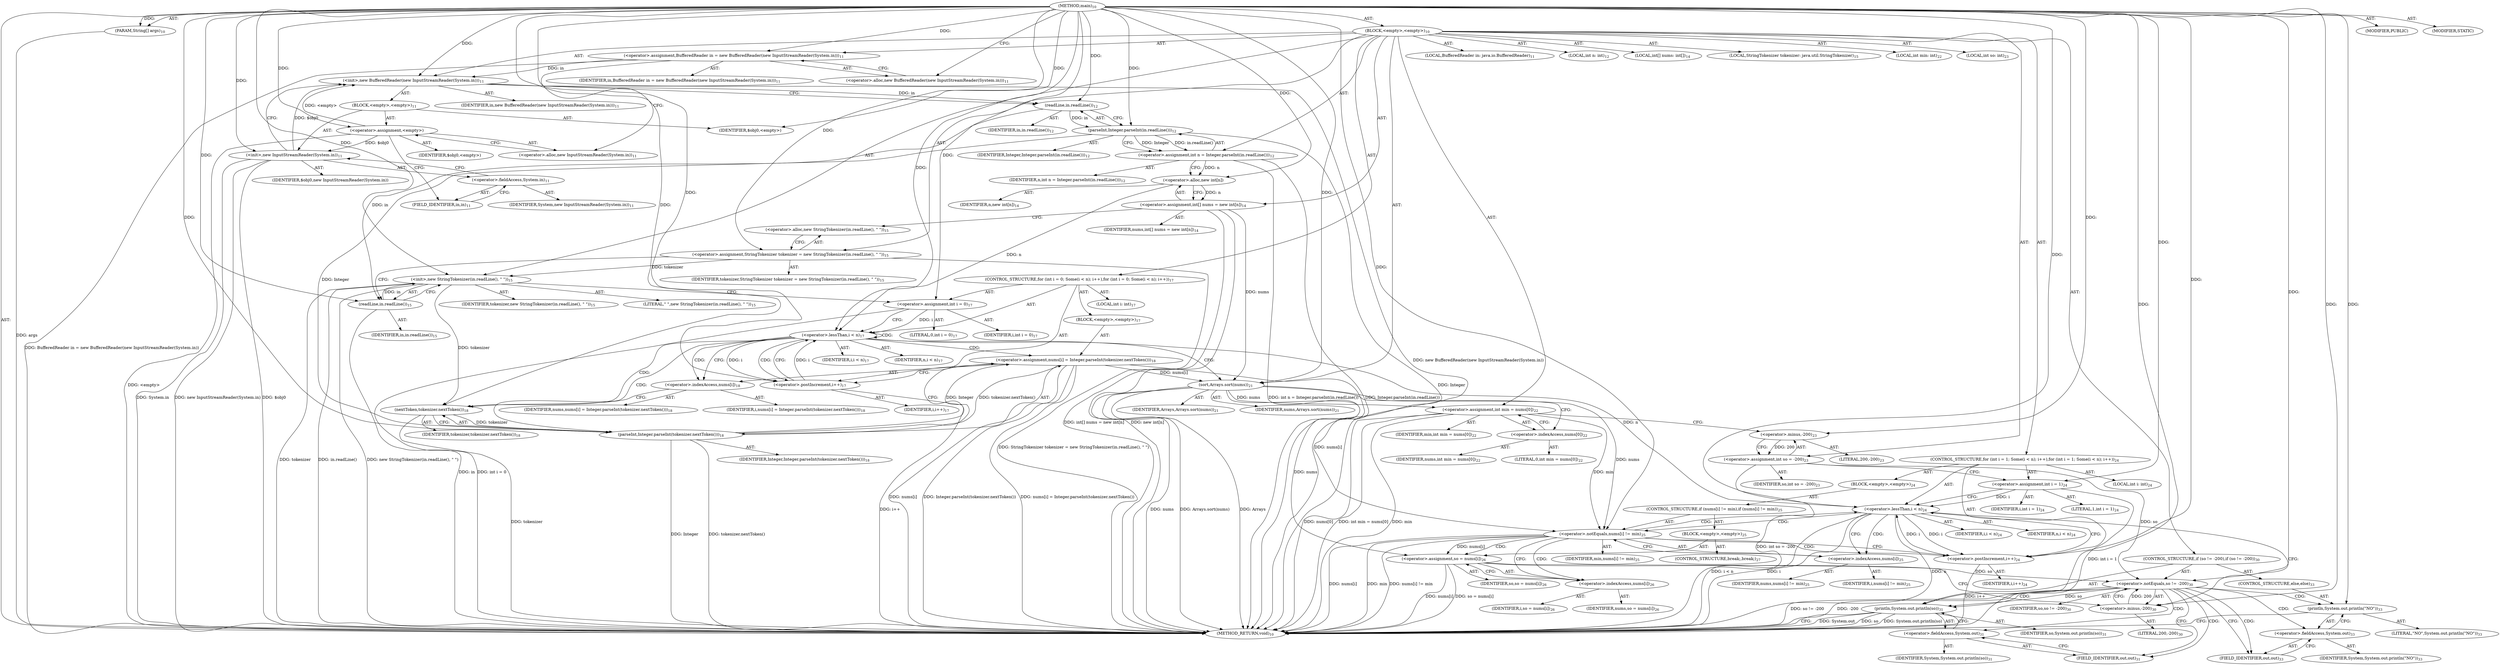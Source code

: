 digraph "main" {  
"21" [label = <(METHOD,main)<SUB>10</SUB>> ]
"22" [label = <(PARAM,String[] args)<SUB>10</SUB>> ]
"23" [label = <(BLOCK,&lt;empty&gt;,&lt;empty&gt;)<SUB>10</SUB>> ]
"4" [label = <(LOCAL,BufferedReader in: java.io.BufferedReader)<SUB>11</SUB>> ]
"24" [label = <(&lt;operator&gt;.assignment,BufferedReader in = new BufferedReader(new InputStreamReader(System.in)))<SUB>11</SUB>> ]
"25" [label = <(IDENTIFIER,in,BufferedReader in = new BufferedReader(new InputStreamReader(System.in)))<SUB>11</SUB>> ]
"26" [label = <(&lt;operator&gt;.alloc,new BufferedReader(new InputStreamReader(System.in)))<SUB>11</SUB>> ]
"27" [label = <(&lt;init&gt;,new BufferedReader(new InputStreamReader(System.in)))<SUB>11</SUB>> ]
"3" [label = <(IDENTIFIER,in,new BufferedReader(new InputStreamReader(System.in)))<SUB>11</SUB>> ]
"28" [label = <(BLOCK,&lt;empty&gt;,&lt;empty&gt;)<SUB>11</SUB>> ]
"29" [label = <(&lt;operator&gt;.assignment,&lt;empty&gt;)> ]
"30" [label = <(IDENTIFIER,$obj0,&lt;empty&gt;)> ]
"31" [label = <(&lt;operator&gt;.alloc,new InputStreamReader(System.in))<SUB>11</SUB>> ]
"32" [label = <(&lt;init&gt;,new InputStreamReader(System.in))<SUB>11</SUB>> ]
"33" [label = <(IDENTIFIER,$obj0,new InputStreamReader(System.in))> ]
"34" [label = <(&lt;operator&gt;.fieldAccess,System.in)<SUB>11</SUB>> ]
"35" [label = <(IDENTIFIER,System,new InputStreamReader(System.in))<SUB>11</SUB>> ]
"36" [label = <(FIELD_IDENTIFIER,in,in)<SUB>11</SUB>> ]
"37" [label = <(IDENTIFIER,$obj0,&lt;empty&gt;)> ]
"38" [label = <(LOCAL,int n: int)<SUB>12</SUB>> ]
"39" [label = <(&lt;operator&gt;.assignment,int n = Integer.parseInt(in.readLine()))<SUB>12</SUB>> ]
"40" [label = <(IDENTIFIER,n,int n = Integer.parseInt(in.readLine()))<SUB>12</SUB>> ]
"41" [label = <(parseInt,Integer.parseInt(in.readLine()))<SUB>12</SUB>> ]
"42" [label = <(IDENTIFIER,Integer,Integer.parseInt(in.readLine()))<SUB>12</SUB>> ]
"43" [label = <(readLine,in.readLine())<SUB>12</SUB>> ]
"44" [label = <(IDENTIFIER,in,in.readLine())<SUB>12</SUB>> ]
"45" [label = <(LOCAL,int[] nums: int[])<SUB>14</SUB>> ]
"46" [label = <(&lt;operator&gt;.assignment,int[] nums = new int[n])<SUB>14</SUB>> ]
"47" [label = <(IDENTIFIER,nums,int[] nums = new int[n])<SUB>14</SUB>> ]
"48" [label = <(&lt;operator&gt;.alloc,new int[n])> ]
"49" [label = <(IDENTIFIER,n,new int[n])<SUB>14</SUB>> ]
"6" [label = <(LOCAL,StringTokenizer tokenizer: java.util.StringTokenizer)<SUB>15</SUB>> ]
"50" [label = <(&lt;operator&gt;.assignment,StringTokenizer tokenizer = new StringTokenizer(in.readLine(), &quot; &quot;))<SUB>15</SUB>> ]
"51" [label = <(IDENTIFIER,tokenizer,StringTokenizer tokenizer = new StringTokenizer(in.readLine(), &quot; &quot;))<SUB>15</SUB>> ]
"52" [label = <(&lt;operator&gt;.alloc,new StringTokenizer(in.readLine(), &quot; &quot;))<SUB>15</SUB>> ]
"53" [label = <(&lt;init&gt;,new StringTokenizer(in.readLine(), &quot; &quot;))<SUB>15</SUB>> ]
"5" [label = <(IDENTIFIER,tokenizer,new StringTokenizer(in.readLine(), &quot; &quot;))<SUB>15</SUB>> ]
"54" [label = <(readLine,in.readLine())<SUB>15</SUB>> ]
"55" [label = <(IDENTIFIER,in,in.readLine())<SUB>15</SUB>> ]
"56" [label = <(LITERAL,&quot; &quot;,new StringTokenizer(in.readLine(), &quot; &quot;))<SUB>15</SUB>> ]
"57" [label = <(CONTROL_STRUCTURE,for (int i = 0; Some(i &lt; n); i++),for (int i = 0; Some(i &lt; n); i++))<SUB>17</SUB>> ]
"58" [label = <(LOCAL,int i: int)<SUB>17</SUB>> ]
"59" [label = <(&lt;operator&gt;.assignment,int i = 0)<SUB>17</SUB>> ]
"60" [label = <(IDENTIFIER,i,int i = 0)<SUB>17</SUB>> ]
"61" [label = <(LITERAL,0,int i = 0)<SUB>17</SUB>> ]
"62" [label = <(&lt;operator&gt;.lessThan,i &lt; n)<SUB>17</SUB>> ]
"63" [label = <(IDENTIFIER,i,i &lt; n)<SUB>17</SUB>> ]
"64" [label = <(IDENTIFIER,n,i &lt; n)<SUB>17</SUB>> ]
"65" [label = <(&lt;operator&gt;.postIncrement,i++)<SUB>17</SUB>> ]
"66" [label = <(IDENTIFIER,i,i++)<SUB>17</SUB>> ]
"67" [label = <(BLOCK,&lt;empty&gt;,&lt;empty&gt;)<SUB>17</SUB>> ]
"68" [label = <(&lt;operator&gt;.assignment,nums[i] = Integer.parseInt(tokenizer.nextToken()))<SUB>18</SUB>> ]
"69" [label = <(&lt;operator&gt;.indexAccess,nums[i])<SUB>18</SUB>> ]
"70" [label = <(IDENTIFIER,nums,nums[i] = Integer.parseInt(tokenizer.nextToken()))<SUB>18</SUB>> ]
"71" [label = <(IDENTIFIER,i,nums[i] = Integer.parseInt(tokenizer.nextToken()))<SUB>18</SUB>> ]
"72" [label = <(parseInt,Integer.parseInt(tokenizer.nextToken()))<SUB>18</SUB>> ]
"73" [label = <(IDENTIFIER,Integer,Integer.parseInt(tokenizer.nextToken()))<SUB>18</SUB>> ]
"74" [label = <(nextToken,tokenizer.nextToken())<SUB>18</SUB>> ]
"75" [label = <(IDENTIFIER,tokenizer,tokenizer.nextToken())<SUB>18</SUB>> ]
"76" [label = <(sort,Arrays.sort(nums))<SUB>21</SUB>> ]
"77" [label = <(IDENTIFIER,Arrays,Arrays.sort(nums))<SUB>21</SUB>> ]
"78" [label = <(IDENTIFIER,nums,Arrays.sort(nums))<SUB>21</SUB>> ]
"79" [label = <(LOCAL,int min: int)<SUB>22</SUB>> ]
"80" [label = <(&lt;operator&gt;.assignment,int min = nums[0])<SUB>22</SUB>> ]
"81" [label = <(IDENTIFIER,min,int min = nums[0])<SUB>22</SUB>> ]
"82" [label = <(&lt;operator&gt;.indexAccess,nums[0])<SUB>22</SUB>> ]
"83" [label = <(IDENTIFIER,nums,int min = nums[0])<SUB>22</SUB>> ]
"84" [label = <(LITERAL,0,int min = nums[0])<SUB>22</SUB>> ]
"85" [label = <(LOCAL,int so: int)<SUB>23</SUB>> ]
"86" [label = <(&lt;operator&gt;.assignment,int so = -200)<SUB>23</SUB>> ]
"87" [label = <(IDENTIFIER,so,int so = -200)<SUB>23</SUB>> ]
"88" [label = <(&lt;operator&gt;.minus,-200)<SUB>23</SUB>> ]
"89" [label = <(LITERAL,200,-200)<SUB>23</SUB>> ]
"90" [label = <(CONTROL_STRUCTURE,for (int i = 1; Some(i &lt; n); i++),for (int i = 1; Some(i &lt; n); i++))<SUB>24</SUB>> ]
"91" [label = <(LOCAL,int i: int)<SUB>24</SUB>> ]
"92" [label = <(&lt;operator&gt;.assignment,int i = 1)<SUB>24</SUB>> ]
"93" [label = <(IDENTIFIER,i,int i = 1)<SUB>24</SUB>> ]
"94" [label = <(LITERAL,1,int i = 1)<SUB>24</SUB>> ]
"95" [label = <(&lt;operator&gt;.lessThan,i &lt; n)<SUB>24</SUB>> ]
"96" [label = <(IDENTIFIER,i,i &lt; n)<SUB>24</SUB>> ]
"97" [label = <(IDENTIFIER,n,i &lt; n)<SUB>24</SUB>> ]
"98" [label = <(&lt;operator&gt;.postIncrement,i++)<SUB>24</SUB>> ]
"99" [label = <(IDENTIFIER,i,i++)<SUB>24</SUB>> ]
"100" [label = <(BLOCK,&lt;empty&gt;,&lt;empty&gt;)<SUB>24</SUB>> ]
"101" [label = <(CONTROL_STRUCTURE,if (nums[i] != min),if (nums[i] != min))<SUB>25</SUB>> ]
"102" [label = <(&lt;operator&gt;.notEquals,nums[i] != min)<SUB>25</SUB>> ]
"103" [label = <(&lt;operator&gt;.indexAccess,nums[i])<SUB>25</SUB>> ]
"104" [label = <(IDENTIFIER,nums,nums[i] != min)<SUB>25</SUB>> ]
"105" [label = <(IDENTIFIER,i,nums[i] != min)<SUB>25</SUB>> ]
"106" [label = <(IDENTIFIER,min,nums[i] != min)<SUB>25</SUB>> ]
"107" [label = <(BLOCK,&lt;empty&gt;,&lt;empty&gt;)<SUB>25</SUB>> ]
"108" [label = <(&lt;operator&gt;.assignment,so = nums[i])<SUB>26</SUB>> ]
"109" [label = <(IDENTIFIER,so,so = nums[i])<SUB>26</SUB>> ]
"110" [label = <(&lt;operator&gt;.indexAccess,nums[i])<SUB>26</SUB>> ]
"111" [label = <(IDENTIFIER,nums,so = nums[i])<SUB>26</SUB>> ]
"112" [label = <(IDENTIFIER,i,so = nums[i])<SUB>26</SUB>> ]
"113" [label = <(CONTROL_STRUCTURE,break;,break;)<SUB>27</SUB>> ]
"114" [label = <(CONTROL_STRUCTURE,if (so != -200),if (so != -200))<SUB>30</SUB>> ]
"115" [label = <(&lt;operator&gt;.notEquals,so != -200)<SUB>30</SUB>> ]
"116" [label = <(IDENTIFIER,so,so != -200)<SUB>30</SUB>> ]
"117" [label = <(&lt;operator&gt;.minus,-200)<SUB>30</SUB>> ]
"118" [label = <(LITERAL,200,-200)<SUB>30</SUB>> ]
"119" [label = <(println,System.out.println(so))<SUB>31</SUB>> ]
"120" [label = <(&lt;operator&gt;.fieldAccess,System.out)<SUB>31</SUB>> ]
"121" [label = <(IDENTIFIER,System,System.out.println(so))<SUB>31</SUB>> ]
"122" [label = <(FIELD_IDENTIFIER,out,out)<SUB>31</SUB>> ]
"123" [label = <(IDENTIFIER,so,System.out.println(so))<SUB>31</SUB>> ]
"124" [label = <(CONTROL_STRUCTURE,else,else)<SUB>33</SUB>> ]
"125" [label = <(println,System.out.println(&quot;NO&quot;))<SUB>33</SUB>> ]
"126" [label = <(&lt;operator&gt;.fieldAccess,System.out)<SUB>33</SUB>> ]
"127" [label = <(IDENTIFIER,System,System.out.println(&quot;NO&quot;))<SUB>33</SUB>> ]
"128" [label = <(FIELD_IDENTIFIER,out,out)<SUB>33</SUB>> ]
"129" [label = <(LITERAL,&quot;NO&quot;,System.out.println(&quot;NO&quot;))<SUB>33</SUB>> ]
"130" [label = <(MODIFIER,PUBLIC)> ]
"131" [label = <(MODIFIER,STATIC)> ]
"132" [label = <(METHOD_RETURN,void)<SUB>10</SUB>> ]
  "21" -> "22"  [ label = "AST: "] 
  "21" -> "23"  [ label = "AST: "] 
  "21" -> "130"  [ label = "AST: "] 
  "21" -> "131"  [ label = "AST: "] 
  "21" -> "132"  [ label = "AST: "] 
  "23" -> "4"  [ label = "AST: "] 
  "23" -> "24"  [ label = "AST: "] 
  "23" -> "27"  [ label = "AST: "] 
  "23" -> "38"  [ label = "AST: "] 
  "23" -> "39"  [ label = "AST: "] 
  "23" -> "45"  [ label = "AST: "] 
  "23" -> "46"  [ label = "AST: "] 
  "23" -> "6"  [ label = "AST: "] 
  "23" -> "50"  [ label = "AST: "] 
  "23" -> "53"  [ label = "AST: "] 
  "23" -> "57"  [ label = "AST: "] 
  "23" -> "76"  [ label = "AST: "] 
  "23" -> "79"  [ label = "AST: "] 
  "23" -> "80"  [ label = "AST: "] 
  "23" -> "85"  [ label = "AST: "] 
  "23" -> "86"  [ label = "AST: "] 
  "23" -> "90"  [ label = "AST: "] 
  "23" -> "114"  [ label = "AST: "] 
  "24" -> "25"  [ label = "AST: "] 
  "24" -> "26"  [ label = "AST: "] 
  "27" -> "3"  [ label = "AST: "] 
  "27" -> "28"  [ label = "AST: "] 
  "28" -> "29"  [ label = "AST: "] 
  "28" -> "32"  [ label = "AST: "] 
  "28" -> "37"  [ label = "AST: "] 
  "29" -> "30"  [ label = "AST: "] 
  "29" -> "31"  [ label = "AST: "] 
  "32" -> "33"  [ label = "AST: "] 
  "32" -> "34"  [ label = "AST: "] 
  "34" -> "35"  [ label = "AST: "] 
  "34" -> "36"  [ label = "AST: "] 
  "39" -> "40"  [ label = "AST: "] 
  "39" -> "41"  [ label = "AST: "] 
  "41" -> "42"  [ label = "AST: "] 
  "41" -> "43"  [ label = "AST: "] 
  "43" -> "44"  [ label = "AST: "] 
  "46" -> "47"  [ label = "AST: "] 
  "46" -> "48"  [ label = "AST: "] 
  "48" -> "49"  [ label = "AST: "] 
  "50" -> "51"  [ label = "AST: "] 
  "50" -> "52"  [ label = "AST: "] 
  "53" -> "5"  [ label = "AST: "] 
  "53" -> "54"  [ label = "AST: "] 
  "53" -> "56"  [ label = "AST: "] 
  "54" -> "55"  [ label = "AST: "] 
  "57" -> "58"  [ label = "AST: "] 
  "57" -> "59"  [ label = "AST: "] 
  "57" -> "62"  [ label = "AST: "] 
  "57" -> "65"  [ label = "AST: "] 
  "57" -> "67"  [ label = "AST: "] 
  "59" -> "60"  [ label = "AST: "] 
  "59" -> "61"  [ label = "AST: "] 
  "62" -> "63"  [ label = "AST: "] 
  "62" -> "64"  [ label = "AST: "] 
  "65" -> "66"  [ label = "AST: "] 
  "67" -> "68"  [ label = "AST: "] 
  "68" -> "69"  [ label = "AST: "] 
  "68" -> "72"  [ label = "AST: "] 
  "69" -> "70"  [ label = "AST: "] 
  "69" -> "71"  [ label = "AST: "] 
  "72" -> "73"  [ label = "AST: "] 
  "72" -> "74"  [ label = "AST: "] 
  "74" -> "75"  [ label = "AST: "] 
  "76" -> "77"  [ label = "AST: "] 
  "76" -> "78"  [ label = "AST: "] 
  "80" -> "81"  [ label = "AST: "] 
  "80" -> "82"  [ label = "AST: "] 
  "82" -> "83"  [ label = "AST: "] 
  "82" -> "84"  [ label = "AST: "] 
  "86" -> "87"  [ label = "AST: "] 
  "86" -> "88"  [ label = "AST: "] 
  "88" -> "89"  [ label = "AST: "] 
  "90" -> "91"  [ label = "AST: "] 
  "90" -> "92"  [ label = "AST: "] 
  "90" -> "95"  [ label = "AST: "] 
  "90" -> "98"  [ label = "AST: "] 
  "90" -> "100"  [ label = "AST: "] 
  "92" -> "93"  [ label = "AST: "] 
  "92" -> "94"  [ label = "AST: "] 
  "95" -> "96"  [ label = "AST: "] 
  "95" -> "97"  [ label = "AST: "] 
  "98" -> "99"  [ label = "AST: "] 
  "100" -> "101"  [ label = "AST: "] 
  "101" -> "102"  [ label = "AST: "] 
  "101" -> "107"  [ label = "AST: "] 
  "102" -> "103"  [ label = "AST: "] 
  "102" -> "106"  [ label = "AST: "] 
  "103" -> "104"  [ label = "AST: "] 
  "103" -> "105"  [ label = "AST: "] 
  "107" -> "108"  [ label = "AST: "] 
  "107" -> "113"  [ label = "AST: "] 
  "108" -> "109"  [ label = "AST: "] 
  "108" -> "110"  [ label = "AST: "] 
  "110" -> "111"  [ label = "AST: "] 
  "110" -> "112"  [ label = "AST: "] 
  "114" -> "115"  [ label = "AST: "] 
  "114" -> "119"  [ label = "AST: "] 
  "114" -> "124"  [ label = "AST: "] 
  "115" -> "116"  [ label = "AST: "] 
  "115" -> "117"  [ label = "AST: "] 
  "117" -> "118"  [ label = "AST: "] 
  "119" -> "120"  [ label = "AST: "] 
  "119" -> "123"  [ label = "AST: "] 
  "120" -> "121"  [ label = "AST: "] 
  "120" -> "122"  [ label = "AST: "] 
  "124" -> "125"  [ label = "AST: "] 
  "125" -> "126"  [ label = "AST: "] 
  "125" -> "129"  [ label = "AST: "] 
  "126" -> "127"  [ label = "AST: "] 
  "126" -> "128"  [ label = "AST: "] 
  "24" -> "31"  [ label = "CFG: "] 
  "27" -> "43"  [ label = "CFG: "] 
  "39" -> "48"  [ label = "CFG: "] 
  "46" -> "52"  [ label = "CFG: "] 
  "50" -> "54"  [ label = "CFG: "] 
  "53" -> "59"  [ label = "CFG: "] 
  "76" -> "82"  [ label = "CFG: "] 
  "80" -> "88"  [ label = "CFG: "] 
  "86" -> "92"  [ label = "CFG: "] 
  "26" -> "24"  [ label = "CFG: "] 
  "41" -> "39"  [ label = "CFG: "] 
  "48" -> "46"  [ label = "CFG: "] 
  "52" -> "50"  [ label = "CFG: "] 
  "54" -> "53"  [ label = "CFG: "] 
  "59" -> "62"  [ label = "CFG: "] 
  "62" -> "69"  [ label = "CFG: "] 
  "62" -> "76"  [ label = "CFG: "] 
  "65" -> "62"  [ label = "CFG: "] 
  "82" -> "80"  [ label = "CFG: "] 
  "88" -> "86"  [ label = "CFG: "] 
  "92" -> "95"  [ label = "CFG: "] 
  "95" -> "103"  [ label = "CFG: "] 
  "95" -> "117"  [ label = "CFG: "] 
  "98" -> "95"  [ label = "CFG: "] 
  "115" -> "122"  [ label = "CFG: "] 
  "115" -> "128"  [ label = "CFG: "] 
  "119" -> "132"  [ label = "CFG: "] 
  "29" -> "36"  [ label = "CFG: "] 
  "32" -> "27"  [ label = "CFG: "] 
  "43" -> "41"  [ label = "CFG: "] 
  "68" -> "65"  [ label = "CFG: "] 
  "117" -> "115"  [ label = "CFG: "] 
  "120" -> "119"  [ label = "CFG: "] 
  "125" -> "132"  [ label = "CFG: "] 
  "31" -> "29"  [ label = "CFG: "] 
  "34" -> "32"  [ label = "CFG: "] 
  "69" -> "74"  [ label = "CFG: "] 
  "72" -> "68"  [ label = "CFG: "] 
  "102" -> "110"  [ label = "CFG: "] 
  "102" -> "98"  [ label = "CFG: "] 
  "122" -> "120"  [ label = "CFG: "] 
  "126" -> "125"  [ label = "CFG: "] 
  "36" -> "34"  [ label = "CFG: "] 
  "74" -> "72"  [ label = "CFG: "] 
  "103" -> "102"  [ label = "CFG: "] 
  "108" -> "117"  [ label = "CFG: "] 
  "128" -> "126"  [ label = "CFG: "] 
  "110" -> "108"  [ label = "CFG: "] 
  "21" -> "26"  [ label = "CFG: "] 
  "22" -> "132"  [ label = "DDG: args"] 
  "24" -> "132"  [ label = "DDG: BufferedReader in = new BufferedReader(new InputStreamReader(System.in))"] 
  "29" -> "132"  [ label = "DDG: &lt;empty&gt;"] 
  "32" -> "132"  [ label = "DDG: $obj0"] 
  "32" -> "132"  [ label = "DDG: System.in"] 
  "32" -> "132"  [ label = "DDG: new InputStreamReader(System.in)"] 
  "27" -> "132"  [ label = "DDG: new BufferedReader(new InputStreamReader(System.in))"] 
  "41" -> "132"  [ label = "DDG: Integer"] 
  "39" -> "132"  [ label = "DDG: Integer.parseInt(in.readLine())"] 
  "39" -> "132"  [ label = "DDG: int n = Integer.parseInt(in.readLine())"] 
  "46" -> "132"  [ label = "DDG: new int[n]"] 
  "46" -> "132"  [ label = "DDG: int[] nums = new int[n]"] 
  "50" -> "132"  [ label = "DDG: StringTokenizer tokenizer = new StringTokenizer(in.readLine(), &quot; &quot;)"] 
  "53" -> "132"  [ label = "DDG: tokenizer"] 
  "54" -> "132"  [ label = "DDG: in"] 
  "53" -> "132"  [ label = "DDG: in.readLine()"] 
  "53" -> "132"  [ label = "DDG: new StringTokenizer(in.readLine(), &quot; &quot;)"] 
  "59" -> "132"  [ label = "DDG: int i = 0"] 
  "76" -> "132"  [ label = "DDG: nums"] 
  "76" -> "132"  [ label = "DDG: Arrays.sort(nums)"] 
  "80" -> "132"  [ label = "DDG: min"] 
  "80" -> "132"  [ label = "DDG: nums[0]"] 
  "80" -> "132"  [ label = "DDG: int min = nums[0]"] 
  "86" -> "132"  [ label = "DDG: int so = -200"] 
  "92" -> "132"  [ label = "DDG: int i = 1"] 
  "95" -> "132"  [ label = "DDG: i"] 
  "95" -> "132"  [ label = "DDG: n"] 
  "95" -> "132"  [ label = "DDG: i &lt; n"] 
  "102" -> "132"  [ label = "DDG: nums[i]"] 
  "102" -> "132"  [ label = "DDG: min"] 
  "102" -> "132"  [ label = "DDG: nums[i] != min"] 
  "98" -> "132"  [ label = "DDG: i++"] 
  "108" -> "132"  [ label = "DDG: nums[i]"] 
  "108" -> "132"  [ label = "DDG: so = nums[i]"] 
  "115" -> "132"  [ label = "DDG: -200"] 
  "115" -> "132"  [ label = "DDG: so != -200"] 
  "119" -> "132"  [ label = "DDG: System.out"] 
  "119" -> "132"  [ label = "DDG: so"] 
  "119" -> "132"  [ label = "DDG: System.out.println(so)"] 
  "68" -> "132"  [ label = "DDG: nums[i]"] 
  "72" -> "132"  [ label = "DDG: Integer"] 
  "74" -> "132"  [ label = "DDG: tokenizer"] 
  "72" -> "132"  [ label = "DDG: tokenizer.nextToken()"] 
  "68" -> "132"  [ label = "DDG: Integer.parseInt(tokenizer.nextToken())"] 
  "68" -> "132"  [ label = "DDG: nums[i] = Integer.parseInt(tokenizer.nextToken())"] 
  "65" -> "132"  [ label = "DDG: i++"] 
  "76" -> "132"  [ label = "DDG: Arrays"] 
  "21" -> "22"  [ label = "DDG: "] 
  "21" -> "24"  [ label = "DDG: "] 
  "41" -> "39"  [ label = "DDG: Integer"] 
  "41" -> "39"  [ label = "DDG: in.readLine()"] 
  "48" -> "46"  [ label = "DDG: n"] 
  "21" -> "50"  [ label = "DDG: "] 
  "76" -> "80"  [ label = "DDG: nums"] 
  "88" -> "86"  [ label = "DDG: 200"] 
  "24" -> "27"  [ label = "DDG: in"] 
  "21" -> "27"  [ label = "DDG: "] 
  "29" -> "27"  [ label = "DDG: &lt;empty&gt;"] 
  "32" -> "27"  [ label = "DDG: $obj0"] 
  "50" -> "53"  [ label = "DDG: tokenizer"] 
  "21" -> "53"  [ label = "DDG: "] 
  "54" -> "53"  [ label = "DDG: in"] 
  "21" -> "59"  [ label = "DDG: "] 
  "21" -> "76"  [ label = "DDG: "] 
  "46" -> "76"  [ label = "DDG: nums"] 
  "68" -> "76"  [ label = "DDG: nums[i]"] 
  "21" -> "92"  [ label = "DDG: "] 
  "21" -> "29"  [ label = "DDG: "] 
  "21" -> "37"  [ label = "DDG: "] 
  "21" -> "41"  [ label = "DDG: "] 
  "43" -> "41"  [ label = "DDG: in"] 
  "39" -> "48"  [ label = "DDG: n"] 
  "21" -> "48"  [ label = "DDG: "] 
  "43" -> "54"  [ label = "DDG: in"] 
  "21" -> "54"  [ label = "DDG: "] 
  "59" -> "62"  [ label = "DDG: i"] 
  "65" -> "62"  [ label = "DDG: i"] 
  "21" -> "62"  [ label = "DDG: "] 
  "48" -> "62"  [ label = "DDG: n"] 
  "62" -> "65"  [ label = "DDG: i"] 
  "21" -> "65"  [ label = "DDG: "] 
  "72" -> "68"  [ label = "DDG: Integer"] 
  "72" -> "68"  [ label = "DDG: tokenizer.nextToken()"] 
  "21" -> "88"  [ label = "DDG: "] 
  "92" -> "95"  [ label = "DDG: i"] 
  "98" -> "95"  [ label = "DDG: i"] 
  "21" -> "95"  [ label = "DDG: "] 
  "62" -> "95"  [ label = "DDG: n"] 
  "95" -> "98"  [ label = "DDG: i"] 
  "21" -> "98"  [ label = "DDG: "] 
  "86" -> "115"  [ label = "DDG: so"] 
  "108" -> "115"  [ label = "DDG: so"] 
  "21" -> "115"  [ label = "DDG: "] 
  "117" -> "115"  [ label = "DDG: 200"] 
  "115" -> "119"  [ label = "DDG: so"] 
  "21" -> "119"  [ label = "DDG: "] 
  "29" -> "32"  [ label = "DDG: $obj0"] 
  "21" -> "32"  [ label = "DDG: "] 
  "27" -> "43"  [ label = "DDG: in"] 
  "21" -> "43"  [ label = "DDG: "] 
  "21" -> "117"  [ label = "DDG: "] 
  "21" -> "125"  [ label = "DDG: "] 
  "41" -> "72"  [ label = "DDG: Integer"] 
  "21" -> "72"  [ label = "DDG: "] 
  "74" -> "72"  [ label = "DDG: tokenizer"] 
  "76" -> "102"  [ label = "DDG: nums"] 
  "68" -> "102"  [ label = "DDG: nums[i]"] 
  "80" -> "102"  [ label = "DDG: min"] 
  "21" -> "102"  [ label = "DDG: "] 
  "76" -> "108"  [ label = "DDG: nums"] 
  "102" -> "108"  [ label = "DDG: nums[i]"] 
  "53" -> "74"  [ label = "DDG: tokenizer"] 
  "21" -> "74"  [ label = "DDG: "] 
  "62" -> "68"  [ label = "CDG: "] 
  "62" -> "72"  [ label = "CDG: "] 
  "62" -> "69"  [ label = "CDG: "] 
  "62" -> "74"  [ label = "CDG: "] 
  "62" -> "65"  [ label = "CDG: "] 
  "62" -> "62"  [ label = "CDG: "] 
  "95" -> "102"  [ label = "CDG: "] 
  "95" -> "103"  [ label = "CDG: "] 
  "115" -> "120"  [ label = "CDG: "] 
  "115" -> "122"  [ label = "CDG: "] 
  "115" -> "128"  [ label = "CDG: "] 
  "115" -> "119"  [ label = "CDG: "] 
  "115" -> "125"  [ label = "CDG: "] 
  "115" -> "126"  [ label = "CDG: "] 
  "102" -> "98"  [ label = "CDG: "] 
  "102" -> "110"  [ label = "CDG: "] 
  "102" -> "95"  [ label = "CDG: "] 
  "102" -> "108"  [ label = "CDG: "] 
}
